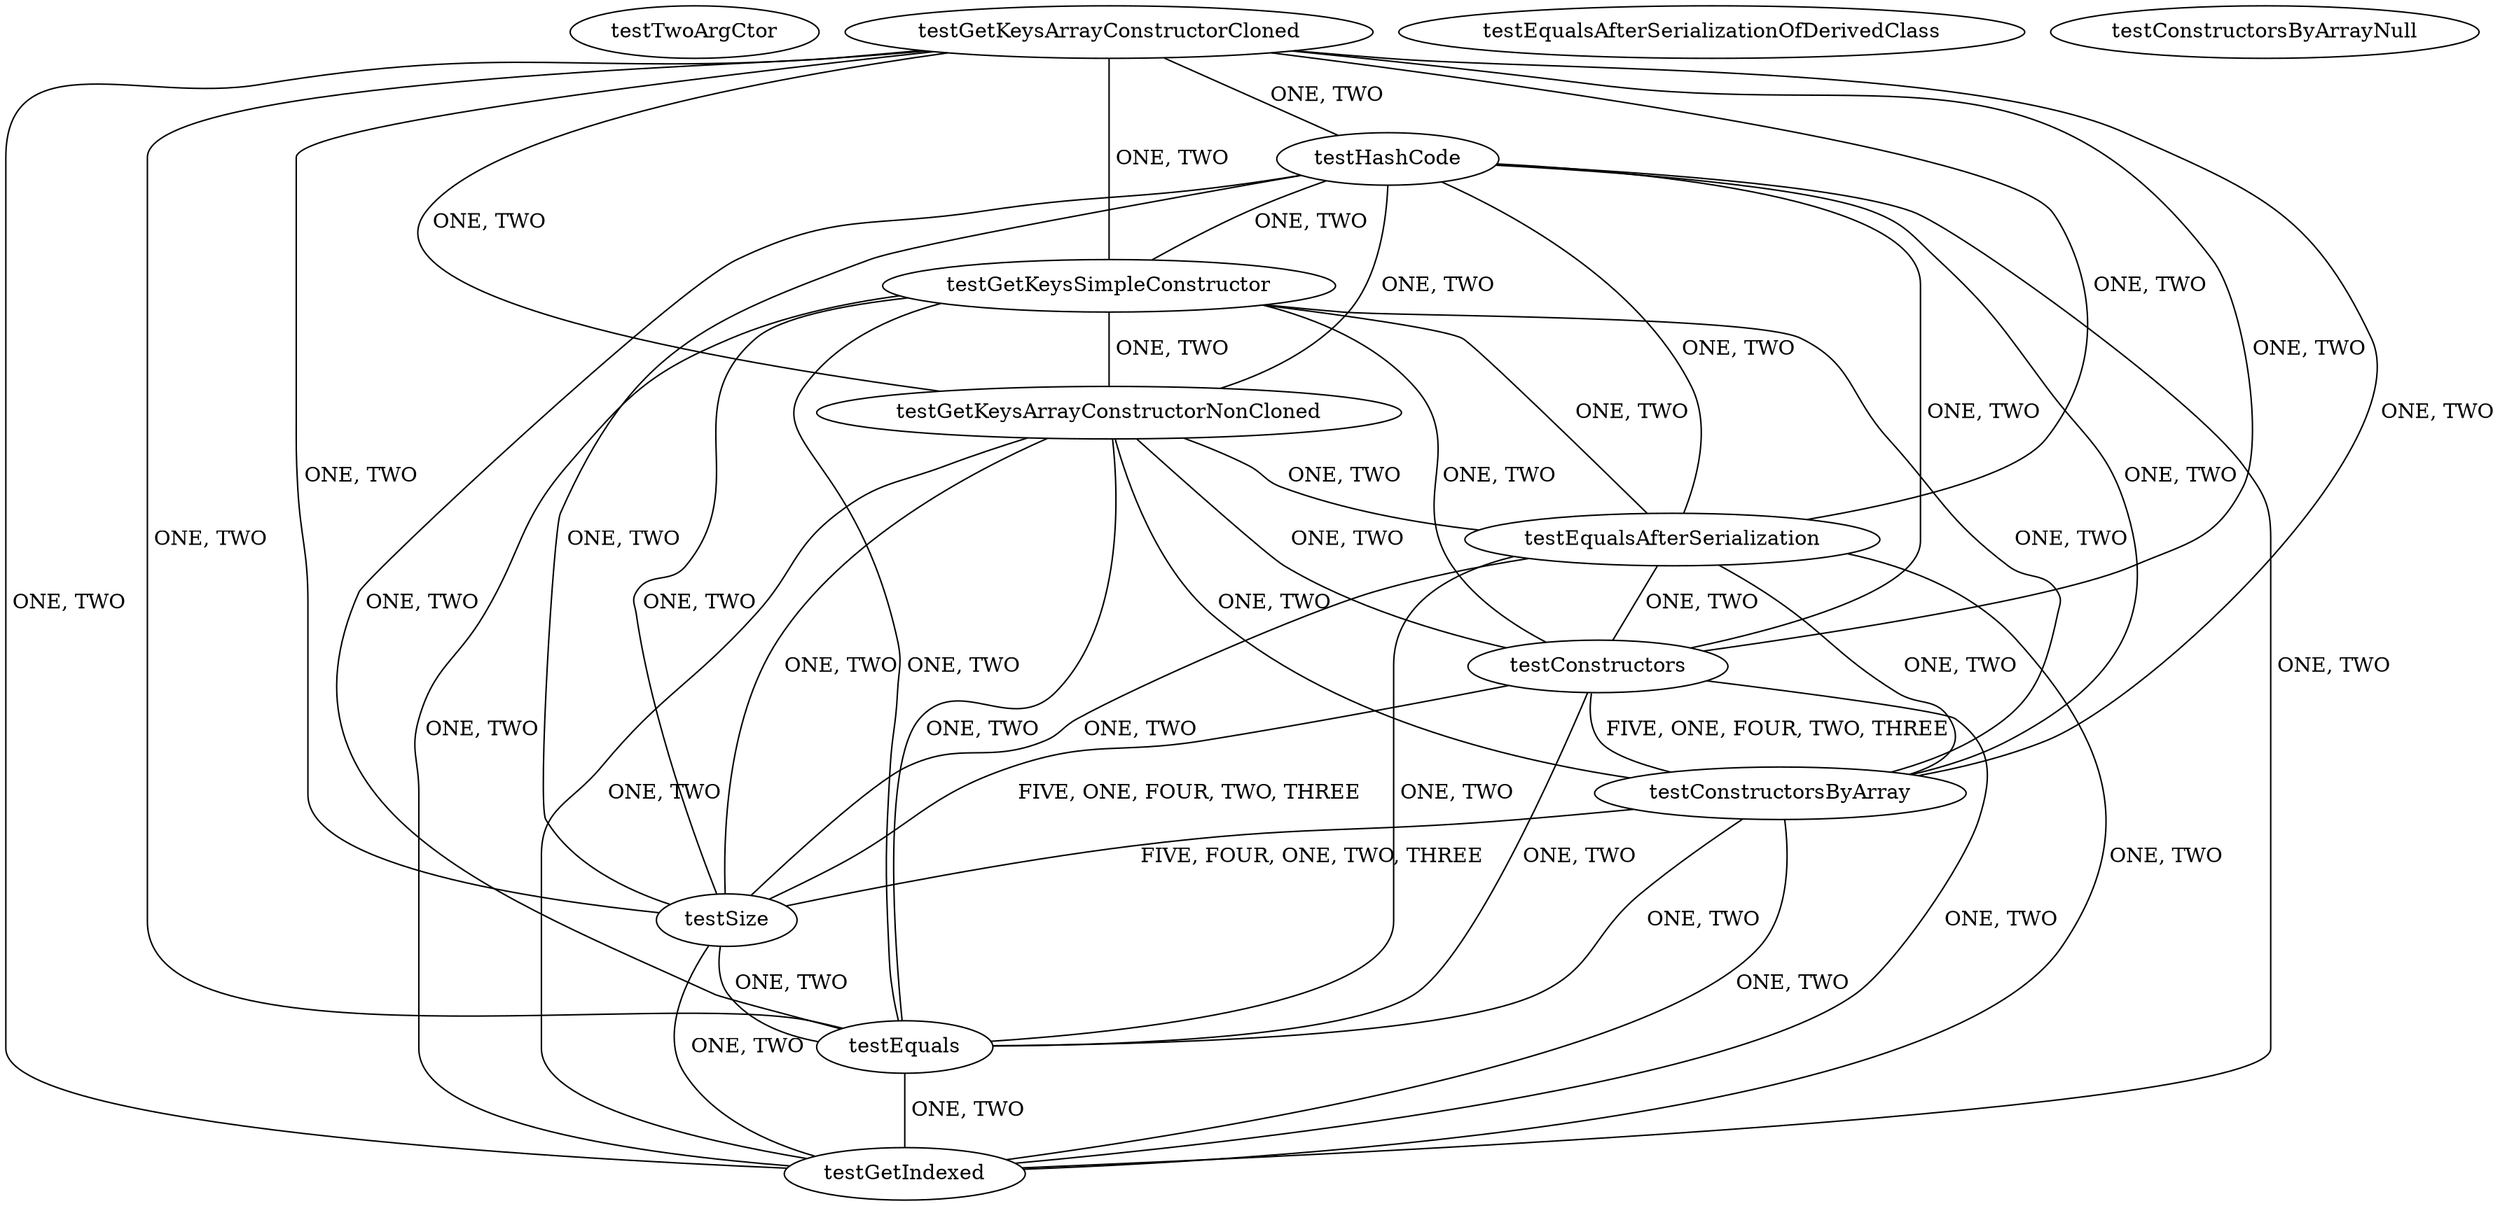 digraph G {
testTwoArgCtor;
testGetKeysArrayConstructorCloned;
testHashCode;
testGetKeysSimpleConstructor;
testGetKeysArrayConstructorNonCloned;
testEqualsAfterSerialization;
testConstructors;
testConstructorsByArray;
testSize;
testEqualsAfterSerializationOfDerivedClass;
testConstructorsByArrayNull;
testEquals;
testGetIndexed;
testGetKeysArrayConstructorNonCloned -> testEqualsAfterSerialization [label=" ONE, TWO", dir=none];
testGetKeysArrayConstructorNonCloned -> testConstructors [label=" ONE, TWO", dir=none];
testGetKeysArrayConstructorNonCloned -> testConstructorsByArray [label=" ONE, TWO", dir=none];
testGetKeysArrayConstructorNonCloned -> testSize [label=" ONE, TWO", dir=none];
testGetKeysArrayConstructorNonCloned -> testEquals [label=" ONE, TWO", dir=none];
testGetKeysArrayConstructorNonCloned -> testGetIndexed [label=" ONE, TWO", dir=none];
testGetKeysArrayConstructorCloned -> testGetKeysArrayConstructorNonCloned [label=" ONE, TWO", dir=none];
testGetKeysArrayConstructorCloned -> testEqualsAfterSerialization [label=" ONE, TWO", dir=none];
testGetKeysArrayConstructorCloned -> testConstructors [label=" ONE, TWO", dir=none];
testGetKeysArrayConstructorCloned -> testConstructorsByArray [label=" ONE, TWO", dir=none];
testGetKeysArrayConstructorCloned -> testSize [label=" ONE, TWO", dir=none];
testGetKeysArrayConstructorCloned -> testHashCode [label=" ONE, TWO", dir=none];
testGetKeysArrayConstructorCloned -> testGetKeysSimpleConstructor [label=" ONE, TWO", dir=none];
testGetKeysArrayConstructorCloned -> testEquals [label=" ONE, TWO", dir=none];
testGetKeysArrayConstructorCloned -> testGetIndexed [label=" ONE, TWO", dir=none];
testEqualsAfterSerialization -> testConstructors [label=" ONE, TWO", dir=none];
testEqualsAfterSerialization -> testConstructorsByArray [label=" ONE, TWO", dir=none];
testEqualsAfterSerialization -> testSize [label=" ONE, TWO", dir=none];
testEqualsAfterSerialization -> testEquals [label=" ONE, TWO", dir=none];
testEqualsAfterSerialization -> testGetIndexed [label=" ONE, TWO", dir=none];
testConstructors -> testConstructorsByArray [label=" FIVE, ONE, FOUR, TWO, THREE", dir=none];
testConstructors -> testSize [label=" FIVE, ONE, FOUR, TWO, THREE", dir=none];
testConstructors -> testEquals [label=" ONE, TWO", dir=none];
testConstructors -> testGetIndexed [label=" ONE, TWO", dir=none];
testConstructorsByArray -> testSize [label=" FIVE, FOUR, ONE, TWO, THREE", dir=none];
testConstructorsByArray -> testEquals [label=" ONE, TWO", dir=none];
testConstructorsByArray -> testGetIndexed [label=" ONE, TWO", dir=none];
testSize -> testEquals [label=" ONE, TWO", dir=none];
testSize -> testGetIndexed [label=" ONE, TWO", dir=none];
testHashCode -> testGetKeysArrayConstructorNonCloned [label=" ONE, TWO", dir=none];
testHashCode -> testEqualsAfterSerialization [label=" ONE, TWO", dir=none];
testHashCode -> testConstructors [label=" ONE, TWO", dir=none];
testHashCode -> testConstructorsByArray [label=" ONE, TWO", dir=none];
testHashCode -> testSize [label=" ONE, TWO", dir=none];
testHashCode -> testGetKeysSimpleConstructor [label=" ONE, TWO", dir=none];
testHashCode -> testEquals [label=" ONE, TWO", dir=none];
testHashCode -> testGetIndexed [label=" ONE, TWO", dir=none];
testGetKeysSimpleConstructor -> testGetKeysArrayConstructorNonCloned [label=" ONE, TWO", dir=none];
testGetKeysSimpleConstructor -> testEqualsAfterSerialization [label=" ONE, TWO", dir=none];
testGetKeysSimpleConstructor -> testConstructors [label=" ONE, TWO", dir=none];
testGetKeysSimpleConstructor -> testConstructorsByArray [label=" ONE, TWO", dir=none];
testGetKeysSimpleConstructor -> testSize [label=" ONE, TWO", dir=none];
testGetKeysSimpleConstructor -> testEquals [label=" ONE, TWO", dir=none];
testGetKeysSimpleConstructor -> testGetIndexed [label=" ONE, TWO", dir=none];
testEquals -> testGetIndexed [label=" ONE, TWO", dir=none];
}